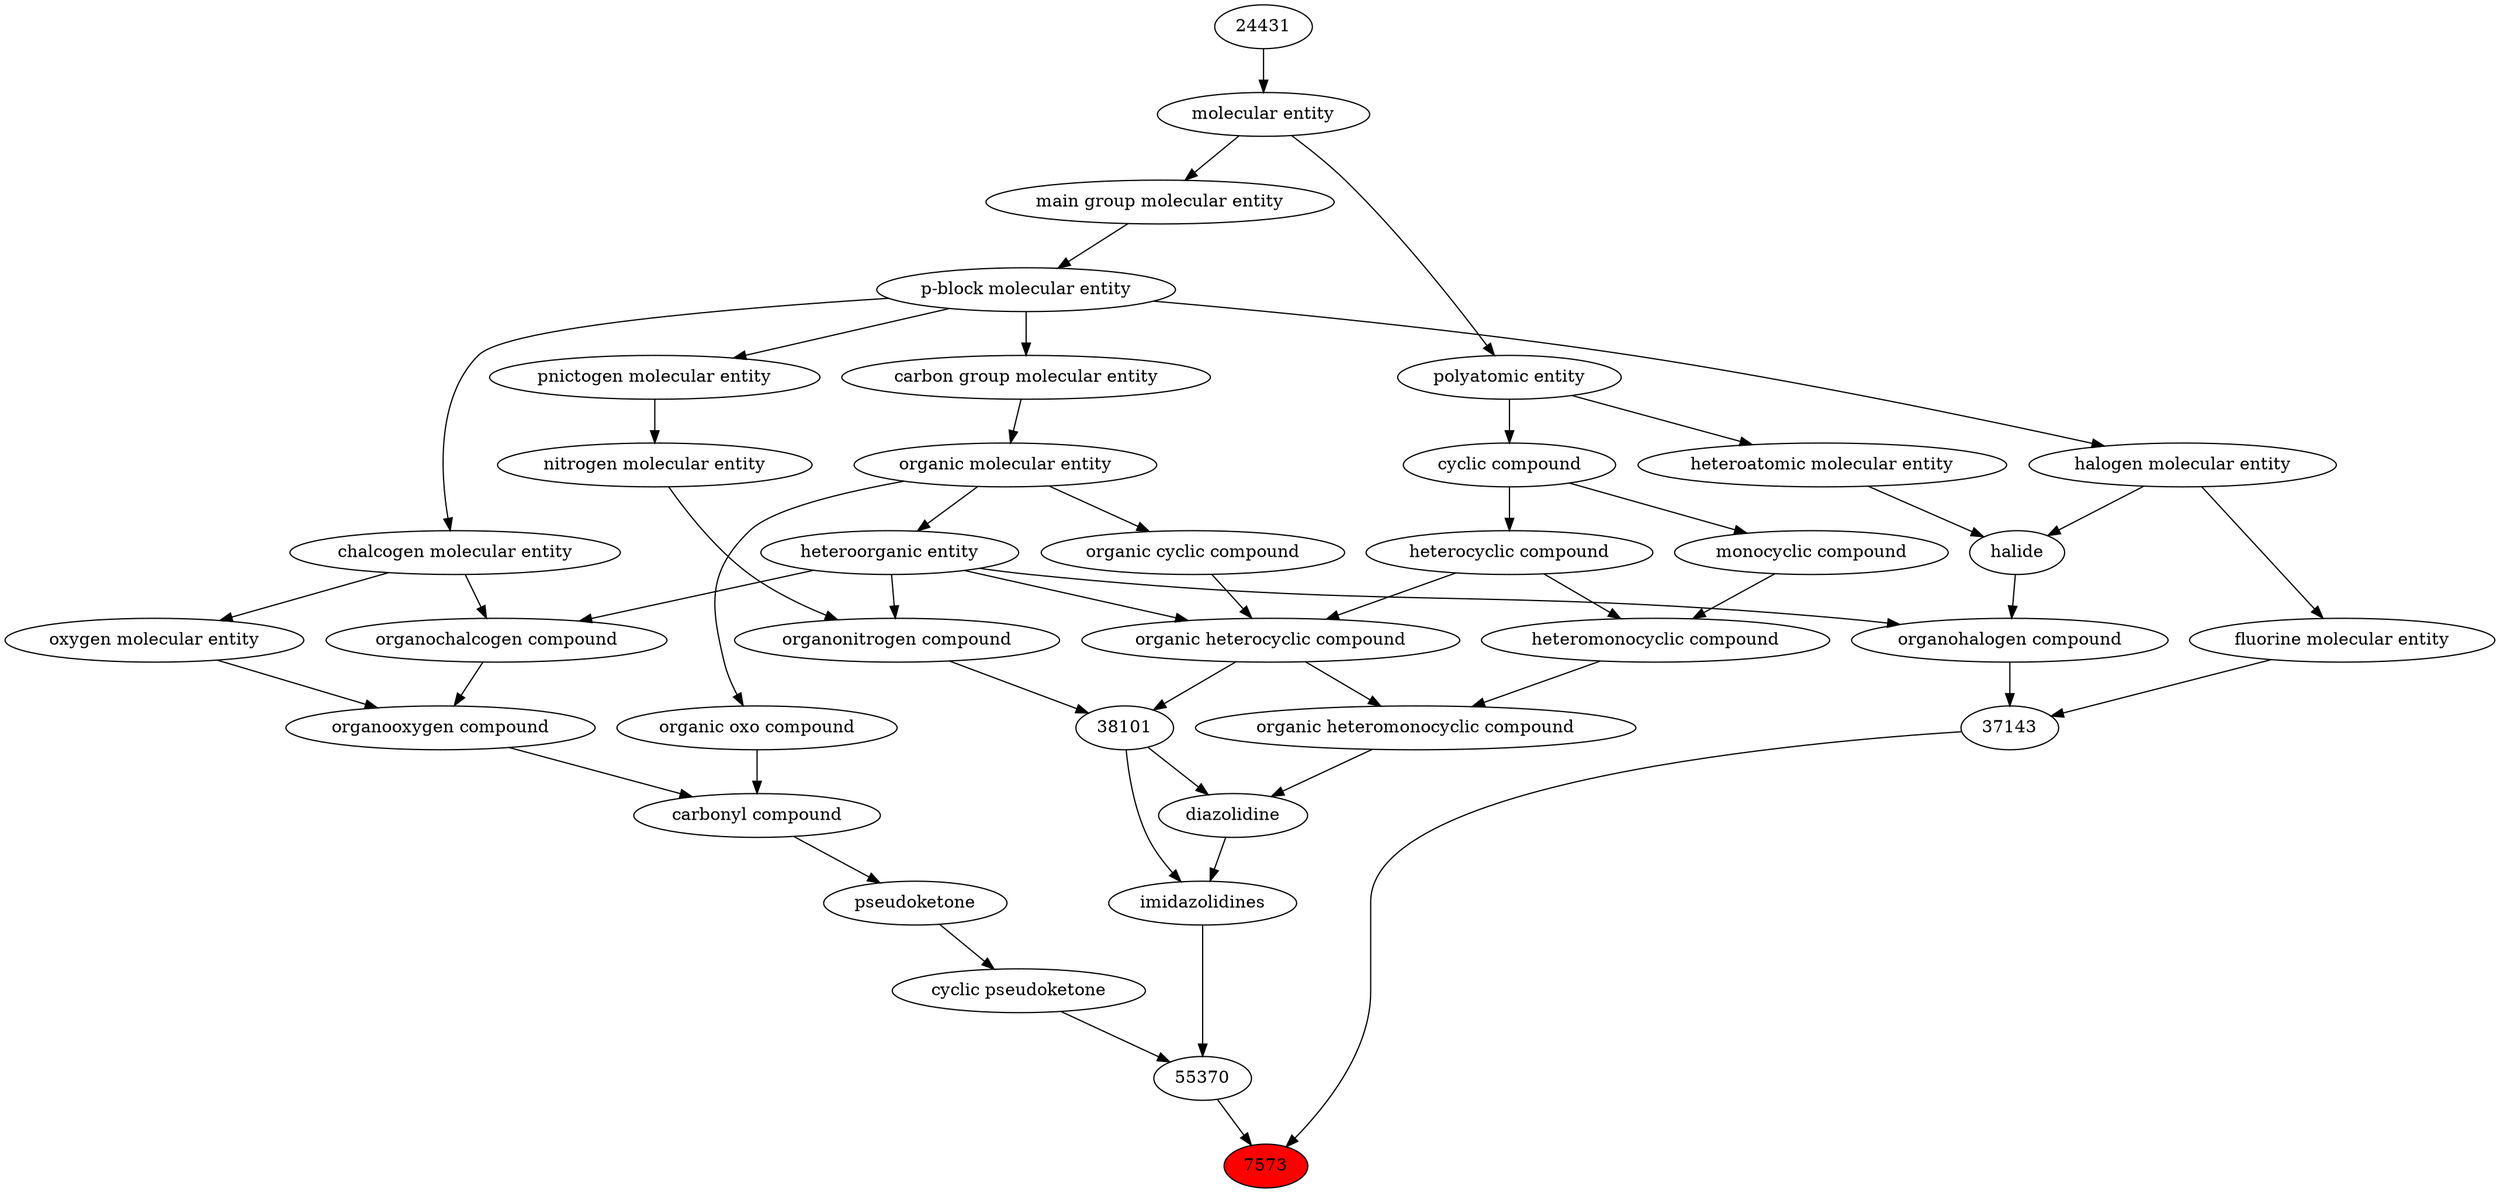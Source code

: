 digraph tree{ 
7573 [label="7573" fillcolor=red style=filled]
37143 -> 7573
55370 -> 7573
37143 [label="37143"]
36684 -> 37143
24062 -> 37143
55370 [label="55370"]
38261 -> 55370
36588 -> 55370
36684 [label="organohalogen compound"]
33285 -> 36684
37578 -> 36684
24062 [label="fluorine molecular entity"]
24471 -> 24062
38261 [label="imidazolidines"]
38304 -> 38261
38101 -> 38261
36588 [label="cyclic pseudoketone"]
36585 -> 36588
33285 [label="heteroorganic entity"]
50860 -> 33285
37578 [label="halide"]
24471 -> 37578
37577 -> 37578
24471 [label="halogen molecular entity"]
33675 -> 24471
38304 [label="diazolidine"]
25693 -> 38304
38101 -> 38304
38101 [label="38101"]
24532 -> 38101
35352 -> 38101
36585 [label="pseudoketone"]
36586 -> 36585
50860 [label="organic molecular entity"]
33582 -> 50860
37577 [label="heteroatomic molecular entity"]
36357 -> 37577
33675 [label="p-block molecular entity"]
33579 -> 33675
25693 [label="organic heteromonocyclic compound"]
33670 -> 25693
24532 -> 25693
24532 [label="organic heterocyclic compound"]
33285 -> 24532
33832 -> 24532
5686 -> 24532
35352 [label="organonitrogen compound"]
51143 -> 35352
33285 -> 35352
36586 [label="carbonyl compound"]
36587 -> 36586
36963 -> 36586
33582 [label="carbon group molecular entity"]
33675 -> 33582
36357 [label="polyatomic entity"]
23367 -> 36357
33579 [label="main group molecular entity"]
23367 -> 33579
33670 [label="heteromonocyclic compound"]
5686 -> 33670
33661 -> 33670
33832 [label="organic cyclic compound"]
50860 -> 33832
5686 [label="heterocyclic compound"]
33595 -> 5686
51143 [label="nitrogen molecular entity"]
33302 -> 51143
36587 [label="organic oxo compound"]
50860 -> 36587
36963 [label="organooxygen compound"]
36962 -> 36963
25806 -> 36963
23367 [label="molecular entity"]
24431 -> 23367
33661 [label="monocyclic compound"]
33595 -> 33661
33595 [label="cyclic compound"]
36357 -> 33595
33302 [label="pnictogen molecular entity"]
33675 -> 33302
36962 [label="organochalcogen compound"]
33285 -> 36962
33304 -> 36962
25806 [label="oxygen molecular entity"]
33304 -> 25806
24431 [label="24431"]
33304 [label="chalcogen molecular entity"]
33675 -> 33304
}